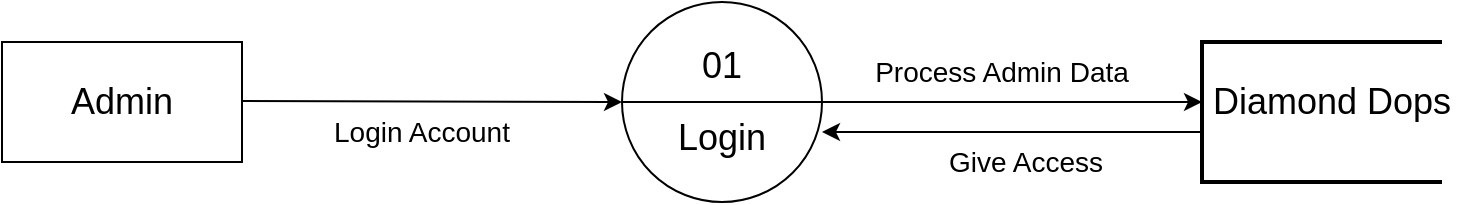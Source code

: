 <mxfile version="23.1.4" type="device">
  <diagram name="Page-1" id="Il3O7Ltdg_j1gNACjfIA">
    <mxGraphModel dx="1050" dy="557" grid="1" gridSize="10" guides="1" tooltips="1" connect="1" arrows="1" fold="1" page="1" pageScale="1" pageWidth="827" pageHeight="1169" math="0" shadow="0">
      <root>
        <mxCell id="0" />
        <mxCell id="1" parent="0" />
        <mxCell id="KwgOtbU7W4EorzW8HVrZ-1" value="&lt;font style=&quot;font-size: 18px;&quot;&gt;01&lt;/font&gt;&lt;br&gt;&lt;br&gt;&lt;font style=&quot;font-size: 18px;&quot;&gt;Login&lt;/font&gt;" style="shape=lineEllipse;perimeter=ellipsePerimeter;whiteSpace=wrap;html=1;backgroundOutline=1;" vertex="1" parent="1">
          <mxGeometry x="370" y="210" width="100" height="100" as="geometry" />
        </mxCell>
        <mxCell id="KwgOtbU7W4EorzW8HVrZ-2" value="" style="rounded=0;whiteSpace=wrap;html=1;" vertex="1" parent="1">
          <mxGeometry x="60" y="230" width="120" height="60" as="geometry" />
        </mxCell>
        <mxCell id="KwgOtbU7W4EorzW8HVrZ-3" value="" style="strokeWidth=2;html=1;shape=mxgraph.flowchart.annotation_1;align=left;pointerEvents=1;" vertex="1" parent="1">
          <mxGeometry x="660" y="230" width="120" height="70" as="geometry" />
        </mxCell>
        <mxCell id="KwgOtbU7W4EorzW8HVrZ-4" value="&lt;font style=&quot;font-size: 18px;&quot;&gt;Admin&lt;/font&gt;" style="text;html=1;align=center;verticalAlign=middle;whiteSpace=wrap;rounded=0;" vertex="1" parent="1">
          <mxGeometry x="90" y="245" width="60" height="30" as="geometry" />
        </mxCell>
        <mxCell id="KwgOtbU7W4EorzW8HVrZ-5" value="&lt;font style=&quot;font-size: 18px;&quot;&gt;Diamond Dops&lt;/font&gt;" style="text;html=1;align=center;verticalAlign=middle;whiteSpace=wrap;rounded=0;" vertex="1" parent="1">
          <mxGeometry x="660" y="245" width="130" height="30" as="geometry" />
        </mxCell>
        <mxCell id="KwgOtbU7W4EorzW8HVrZ-6" value="" style="endArrow=classic;html=1;rounded=0;entryX=0;entryY=0.5;entryDx=0;entryDy=0;" edge="1" parent="1" target="KwgOtbU7W4EorzW8HVrZ-1">
          <mxGeometry relative="1" as="geometry">
            <mxPoint x="180" y="259.5" as="sourcePoint" />
            <mxPoint x="340" y="259.5" as="targetPoint" />
          </mxGeometry>
        </mxCell>
        <mxCell id="KwgOtbU7W4EorzW8HVrZ-11" value="&lt;font style=&quot;font-size: 14px;&quot;&gt;Login Account&lt;/font&gt;" style="text;html=1;align=center;verticalAlign=middle;whiteSpace=wrap;rounded=0;" vertex="1" parent="1">
          <mxGeometry x="220" y="260" width="100" height="30" as="geometry" />
        </mxCell>
        <mxCell id="KwgOtbU7W4EorzW8HVrZ-12" value="" style="endArrow=classic;html=1;rounded=0;entryX=0;entryY=0.5;entryDx=0;entryDy=0;" edge="1" parent="1" target="KwgOtbU7W4EorzW8HVrZ-5">
          <mxGeometry relative="1" as="geometry">
            <mxPoint x="460" y="260" as="sourcePoint" />
            <mxPoint x="650" y="260.5" as="targetPoint" />
          </mxGeometry>
        </mxCell>
        <mxCell id="KwgOtbU7W4EorzW8HVrZ-13" value="&lt;font style=&quot;font-size: 14px;&quot;&gt;Process Admin Data&lt;/font&gt;" style="text;html=1;align=center;verticalAlign=middle;whiteSpace=wrap;rounded=0;" vertex="1" parent="1">
          <mxGeometry x="490" y="230" width="140" height="30" as="geometry" />
        </mxCell>
        <mxCell id="KwgOtbU7W4EorzW8HVrZ-14" value="" style="endArrow=classic;html=1;rounded=0;" edge="1" parent="1">
          <mxGeometry relative="1" as="geometry">
            <mxPoint x="660" y="275" as="sourcePoint" />
            <mxPoint x="470" y="275" as="targetPoint" />
          </mxGeometry>
        </mxCell>
        <mxCell id="KwgOtbU7W4EorzW8HVrZ-19" value="&lt;font style=&quot;font-size: 14px;&quot;&gt;Give Access&lt;/font&gt;" style="text;html=1;align=center;verticalAlign=middle;whiteSpace=wrap;rounded=0;" vertex="1" parent="1">
          <mxGeometry x="524" y="275" width="96" height="30" as="geometry" />
        </mxCell>
      </root>
    </mxGraphModel>
  </diagram>
</mxfile>
